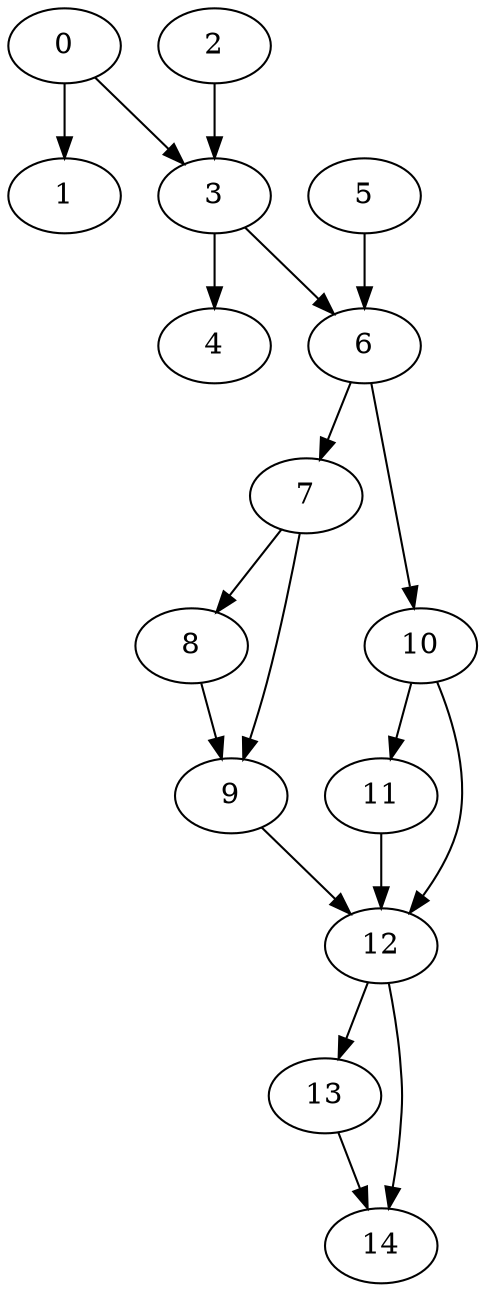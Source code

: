 digraph {
	0
	1
	2
	3
	4
	5
	6
	7
	8
	9
	10
	11
	12
	13
	14
	3 -> 6
	5 -> 6
	12 -> 13
	0 -> 3
	2 -> 3
	3 -> 4
	7 -> 9
	8 -> 9
	10 -> 11
	9 -> 12
	10 -> 12
	11 -> 12
	0 -> 1
	6 -> 7
	6 -> 10
	12 -> 14
	13 -> 14
	7 -> 8
}
